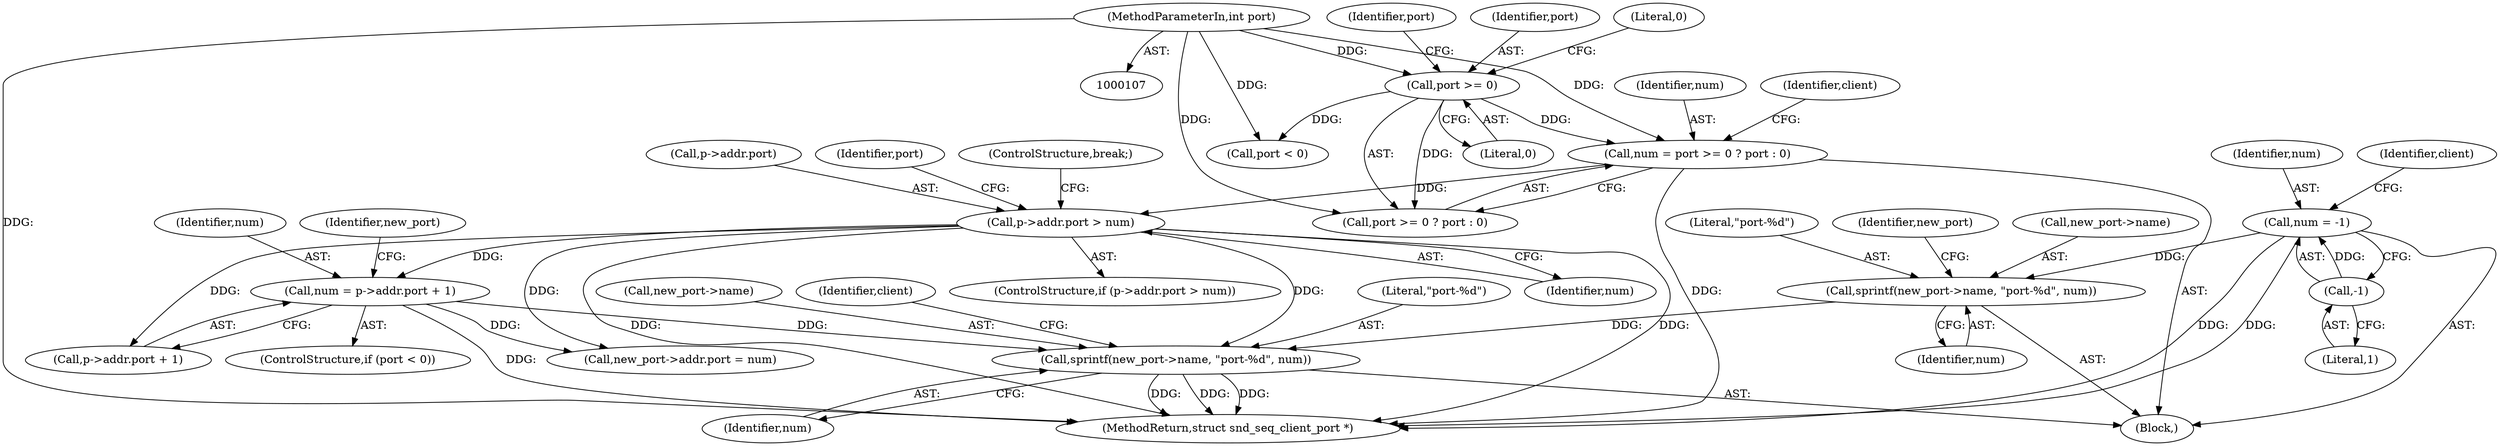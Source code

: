 digraph "0_linux_71105998845fb012937332fe2e806d443c09e026_0@API" {
"1000261" [label="(Call,sprintf(new_port->name, \"port-%d\", num))"];
"1000173" [label="(Call,sprintf(new_port->name, \"port-%d\", num))"];
"1000115" [label="(Call,num = -1)"];
"1000117" [label="(Call,-1)"];
"1000232" [label="(Call,num = p->addr.port + 1)"];
"1000220" [label="(Call,p->addr.port > num)"];
"1000199" [label="(Call,num = port >= 0 ? port : 0)"];
"1000202" [label="(Call,port >= 0)"];
"1000109" [label="(MethodParameterIn,int port)"];
"1000219" [label="(ControlStructure,if (p->addr.port > num))"];
"1000199" [label="(Call,num = port >= 0 ? port : 0)"];
"1000118" [label="(Literal,1)"];
"1000232" [label="(Call,num = p->addr.port + 1)"];
"1000200" [label="(Identifier,num)"];
"1000254" [label="(Call,new_port->addr.port = num)"];
"1000265" [label="(Literal,\"port-%d\")"];
"1000202" [label="(Call,port >= 0)"];
"1000244" [label="(Identifier,new_port)"];
"1000203" [label="(Identifier,port)"];
"1000266" [label="(Identifier,num)"];
"1000230" [label="(Identifier,port)"];
"1000262" [label="(Call,new_port->name)"];
"1000201" [label="(Call,port >= 0 ? port : 0)"];
"1000210" [label="(Identifier,client)"];
"1000122" [label="(Identifier,client)"];
"1000115" [label="(Call,num = -1)"];
"1000173" [label="(Call,sprintf(new_port->name, \"port-%d\", num))"];
"1000206" [label="(Literal,0)"];
"1000270" [label="(Identifier,client)"];
"1000220" [label="(Call,p->addr.port > num)"];
"1000226" [label="(Identifier,num)"];
"1000280" [label="(MethodReturn,struct snd_seq_client_port *)"];
"1000117" [label="(Call,-1)"];
"1000174" [label="(Call,new_port->name)"];
"1000110" [label="(Block,)"];
"1000233" [label="(Identifier,num)"];
"1000116" [label="(Identifier,num)"];
"1000228" [label="(ControlStructure,if (port < 0))"];
"1000227" [label="(ControlStructure,break;)"];
"1000109" [label="(MethodParameterIn,int port)"];
"1000178" [label="(Identifier,num)"];
"1000177" [label="(Literal,\"port-%d\")"];
"1000204" [label="(Literal,0)"];
"1000261" [label="(Call,sprintf(new_port->name, \"port-%d\", num))"];
"1000205" [label="(Identifier,port)"];
"1000182" [label="(Identifier,new_port)"];
"1000234" [label="(Call,p->addr.port + 1)"];
"1000221" [label="(Call,p->addr.port)"];
"1000229" [label="(Call,port < 0)"];
"1000261" -> "1000110"  [label="AST: "];
"1000261" -> "1000266"  [label="CFG: "];
"1000262" -> "1000261"  [label="AST: "];
"1000265" -> "1000261"  [label="AST: "];
"1000266" -> "1000261"  [label="AST: "];
"1000270" -> "1000261"  [label="CFG: "];
"1000261" -> "1000280"  [label="DDG: "];
"1000261" -> "1000280"  [label="DDG: "];
"1000261" -> "1000280"  [label="DDG: "];
"1000173" -> "1000261"  [label="DDG: "];
"1000232" -> "1000261"  [label="DDG: "];
"1000220" -> "1000261"  [label="DDG: "];
"1000173" -> "1000110"  [label="AST: "];
"1000173" -> "1000178"  [label="CFG: "];
"1000174" -> "1000173"  [label="AST: "];
"1000177" -> "1000173"  [label="AST: "];
"1000178" -> "1000173"  [label="AST: "];
"1000182" -> "1000173"  [label="CFG: "];
"1000115" -> "1000173"  [label="DDG: "];
"1000115" -> "1000110"  [label="AST: "];
"1000115" -> "1000117"  [label="CFG: "];
"1000116" -> "1000115"  [label="AST: "];
"1000117" -> "1000115"  [label="AST: "];
"1000122" -> "1000115"  [label="CFG: "];
"1000115" -> "1000280"  [label="DDG: "];
"1000115" -> "1000280"  [label="DDG: "];
"1000117" -> "1000115"  [label="DDG: "];
"1000117" -> "1000118"  [label="CFG: "];
"1000118" -> "1000117"  [label="AST: "];
"1000232" -> "1000228"  [label="AST: "];
"1000232" -> "1000234"  [label="CFG: "];
"1000233" -> "1000232"  [label="AST: "];
"1000234" -> "1000232"  [label="AST: "];
"1000244" -> "1000232"  [label="CFG: "];
"1000232" -> "1000280"  [label="DDG: "];
"1000220" -> "1000232"  [label="DDG: "];
"1000232" -> "1000254"  [label="DDG: "];
"1000220" -> "1000219"  [label="AST: "];
"1000220" -> "1000226"  [label="CFG: "];
"1000221" -> "1000220"  [label="AST: "];
"1000226" -> "1000220"  [label="AST: "];
"1000227" -> "1000220"  [label="CFG: "];
"1000230" -> "1000220"  [label="CFG: "];
"1000220" -> "1000280"  [label="DDG: "];
"1000220" -> "1000280"  [label="DDG: "];
"1000199" -> "1000220"  [label="DDG: "];
"1000220" -> "1000234"  [label="DDG: "];
"1000220" -> "1000254"  [label="DDG: "];
"1000199" -> "1000110"  [label="AST: "];
"1000199" -> "1000201"  [label="CFG: "];
"1000200" -> "1000199"  [label="AST: "];
"1000201" -> "1000199"  [label="AST: "];
"1000210" -> "1000199"  [label="CFG: "];
"1000199" -> "1000280"  [label="DDG: "];
"1000202" -> "1000199"  [label="DDG: "];
"1000109" -> "1000199"  [label="DDG: "];
"1000202" -> "1000201"  [label="AST: "];
"1000202" -> "1000204"  [label="CFG: "];
"1000203" -> "1000202"  [label="AST: "];
"1000204" -> "1000202"  [label="AST: "];
"1000205" -> "1000202"  [label="CFG: "];
"1000206" -> "1000202"  [label="CFG: "];
"1000109" -> "1000202"  [label="DDG: "];
"1000202" -> "1000201"  [label="DDG: "];
"1000202" -> "1000229"  [label="DDG: "];
"1000109" -> "1000107"  [label="AST: "];
"1000109" -> "1000280"  [label="DDG: "];
"1000109" -> "1000201"  [label="DDG: "];
"1000109" -> "1000229"  [label="DDG: "];
}

